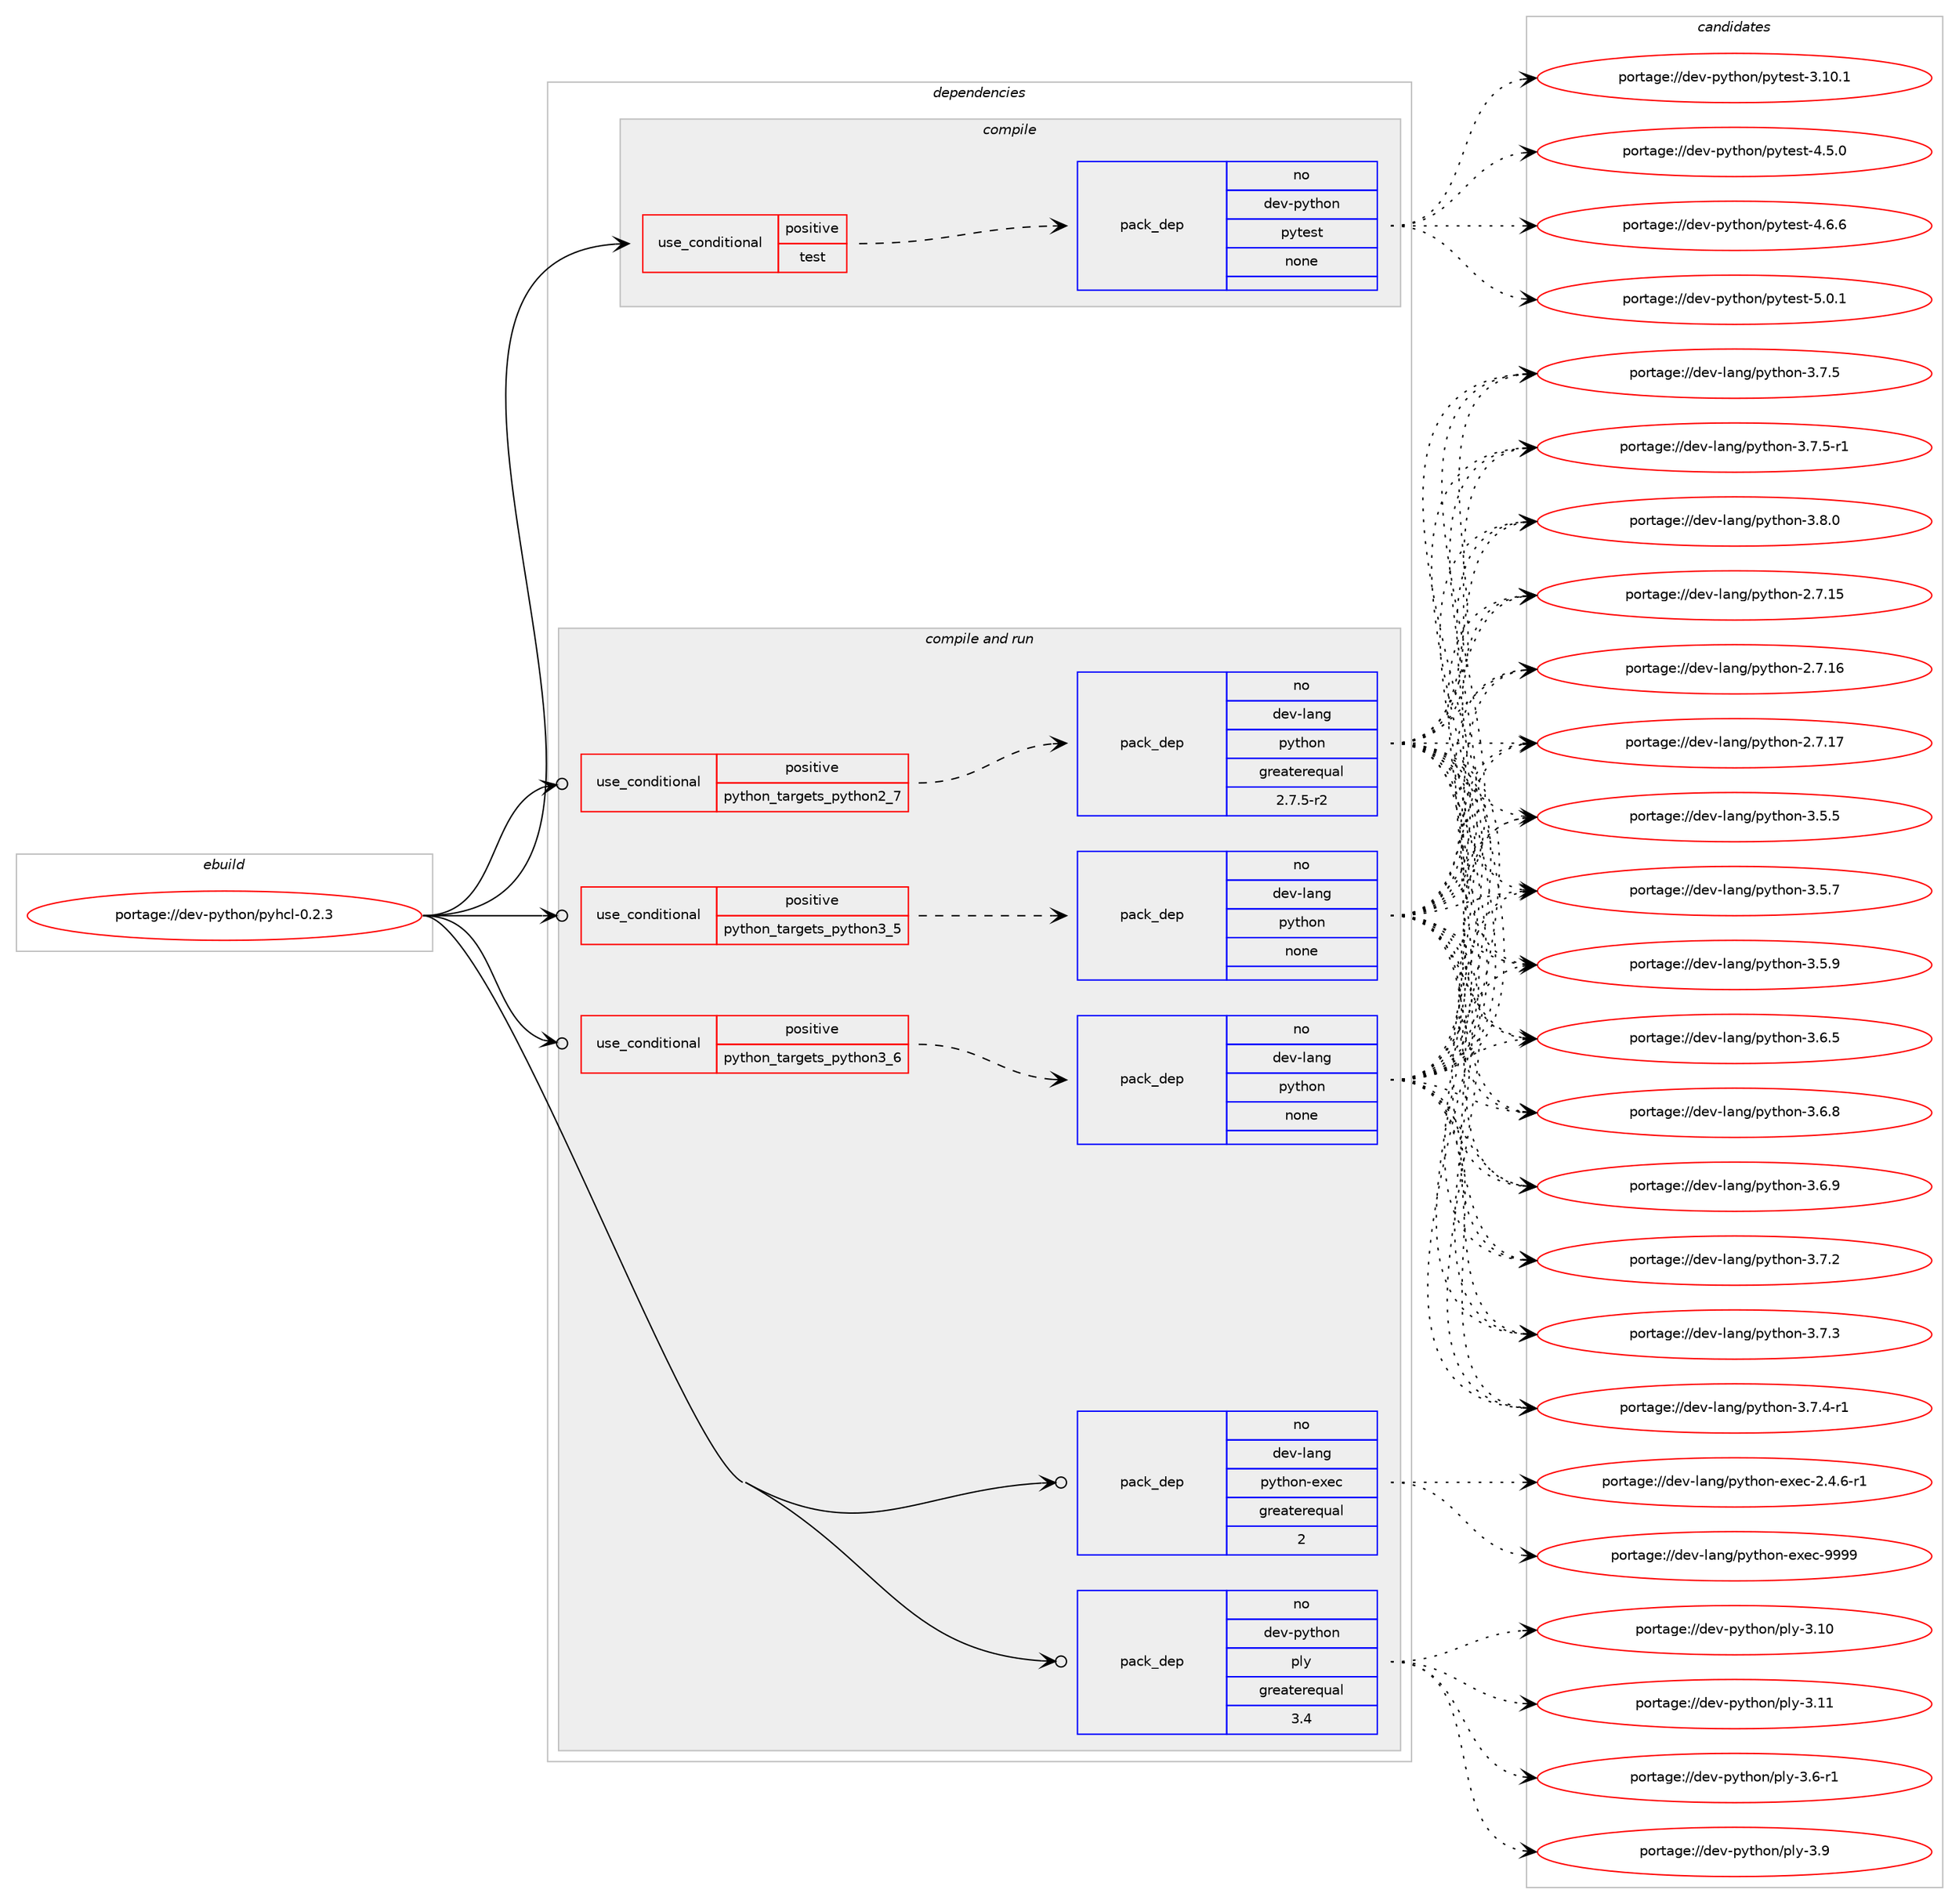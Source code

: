 digraph prolog {

# *************
# Graph options
# *************

newrank=true;
concentrate=true;
compound=true;
graph [rankdir=LR,fontname=Helvetica,fontsize=10,ranksep=1.5];#, ranksep=2.5, nodesep=0.2];
edge  [arrowhead=vee];
node  [fontname=Helvetica,fontsize=10];

# **********
# The ebuild
# **********

subgraph cluster_leftcol {
color=gray;
rank=same;
label=<<i>ebuild</i>>;
id [label="portage://dev-python/pyhcl-0.2.3", color=red, width=4, href="../dev-python/pyhcl-0.2.3.svg"];
}

# ****************
# The dependencies
# ****************

subgraph cluster_midcol {
color=gray;
label=<<i>dependencies</i>>;
subgraph cluster_compile {
fillcolor="#eeeeee";
style=filled;
label=<<i>compile</i>>;
subgraph cond35361 {
dependency161412 [label=<<TABLE BORDER="0" CELLBORDER="1" CELLSPACING="0" CELLPADDING="4"><TR><TD ROWSPAN="3" CELLPADDING="10">use_conditional</TD></TR><TR><TD>positive</TD></TR><TR><TD>test</TD></TR></TABLE>>, shape=none, color=red];
subgraph pack122684 {
dependency161413 [label=<<TABLE BORDER="0" CELLBORDER="1" CELLSPACING="0" CELLPADDING="4" WIDTH="220"><TR><TD ROWSPAN="6" CELLPADDING="30">pack_dep</TD></TR><TR><TD WIDTH="110">no</TD></TR><TR><TD>dev-python</TD></TR><TR><TD>pytest</TD></TR><TR><TD>none</TD></TR><TR><TD></TD></TR></TABLE>>, shape=none, color=blue];
}
dependency161412:e -> dependency161413:w [weight=20,style="dashed",arrowhead="vee"];
}
id:e -> dependency161412:w [weight=20,style="solid",arrowhead="vee"];
}
subgraph cluster_compileandrun {
fillcolor="#eeeeee";
style=filled;
label=<<i>compile and run</i>>;
subgraph cond35362 {
dependency161414 [label=<<TABLE BORDER="0" CELLBORDER="1" CELLSPACING="0" CELLPADDING="4"><TR><TD ROWSPAN="3" CELLPADDING="10">use_conditional</TD></TR><TR><TD>positive</TD></TR><TR><TD>python_targets_python2_7</TD></TR></TABLE>>, shape=none, color=red];
subgraph pack122685 {
dependency161415 [label=<<TABLE BORDER="0" CELLBORDER="1" CELLSPACING="0" CELLPADDING="4" WIDTH="220"><TR><TD ROWSPAN="6" CELLPADDING="30">pack_dep</TD></TR><TR><TD WIDTH="110">no</TD></TR><TR><TD>dev-lang</TD></TR><TR><TD>python</TD></TR><TR><TD>greaterequal</TD></TR><TR><TD>2.7.5-r2</TD></TR></TABLE>>, shape=none, color=blue];
}
dependency161414:e -> dependency161415:w [weight=20,style="dashed",arrowhead="vee"];
}
id:e -> dependency161414:w [weight=20,style="solid",arrowhead="odotvee"];
subgraph cond35363 {
dependency161416 [label=<<TABLE BORDER="0" CELLBORDER="1" CELLSPACING="0" CELLPADDING="4"><TR><TD ROWSPAN="3" CELLPADDING="10">use_conditional</TD></TR><TR><TD>positive</TD></TR><TR><TD>python_targets_python3_5</TD></TR></TABLE>>, shape=none, color=red];
subgraph pack122686 {
dependency161417 [label=<<TABLE BORDER="0" CELLBORDER="1" CELLSPACING="0" CELLPADDING="4" WIDTH="220"><TR><TD ROWSPAN="6" CELLPADDING="30">pack_dep</TD></TR><TR><TD WIDTH="110">no</TD></TR><TR><TD>dev-lang</TD></TR><TR><TD>python</TD></TR><TR><TD>none</TD></TR><TR><TD></TD></TR></TABLE>>, shape=none, color=blue];
}
dependency161416:e -> dependency161417:w [weight=20,style="dashed",arrowhead="vee"];
}
id:e -> dependency161416:w [weight=20,style="solid",arrowhead="odotvee"];
subgraph cond35364 {
dependency161418 [label=<<TABLE BORDER="0" CELLBORDER="1" CELLSPACING="0" CELLPADDING="4"><TR><TD ROWSPAN="3" CELLPADDING="10">use_conditional</TD></TR><TR><TD>positive</TD></TR><TR><TD>python_targets_python3_6</TD></TR></TABLE>>, shape=none, color=red];
subgraph pack122687 {
dependency161419 [label=<<TABLE BORDER="0" CELLBORDER="1" CELLSPACING="0" CELLPADDING="4" WIDTH="220"><TR><TD ROWSPAN="6" CELLPADDING="30">pack_dep</TD></TR><TR><TD WIDTH="110">no</TD></TR><TR><TD>dev-lang</TD></TR><TR><TD>python</TD></TR><TR><TD>none</TD></TR><TR><TD></TD></TR></TABLE>>, shape=none, color=blue];
}
dependency161418:e -> dependency161419:w [weight=20,style="dashed",arrowhead="vee"];
}
id:e -> dependency161418:w [weight=20,style="solid",arrowhead="odotvee"];
subgraph pack122688 {
dependency161420 [label=<<TABLE BORDER="0" CELLBORDER="1" CELLSPACING="0" CELLPADDING="4" WIDTH="220"><TR><TD ROWSPAN="6" CELLPADDING="30">pack_dep</TD></TR><TR><TD WIDTH="110">no</TD></TR><TR><TD>dev-lang</TD></TR><TR><TD>python-exec</TD></TR><TR><TD>greaterequal</TD></TR><TR><TD>2</TD></TR></TABLE>>, shape=none, color=blue];
}
id:e -> dependency161420:w [weight=20,style="solid",arrowhead="odotvee"];
subgraph pack122689 {
dependency161421 [label=<<TABLE BORDER="0" CELLBORDER="1" CELLSPACING="0" CELLPADDING="4" WIDTH="220"><TR><TD ROWSPAN="6" CELLPADDING="30">pack_dep</TD></TR><TR><TD WIDTH="110">no</TD></TR><TR><TD>dev-python</TD></TR><TR><TD>ply</TD></TR><TR><TD>greaterequal</TD></TR><TR><TD>3.4</TD></TR></TABLE>>, shape=none, color=blue];
}
id:e -> dependency161421:w [weight=20,style="solid",arrowhead="odotvee"];
}
subgraph cluster_run {
fillcolor="#eeeeee";
style=filled;
label=<<i>run</i>>;
}
}

# **************
# The candidates
# **************

subgraph cluster_choices {
rank=same;
color=gray;
label=<<i>candidates</i>>;

subgraph choice122684 {
color=black;
nodesep=1;
choiceportage100101118451121211161041111104711212111610111511645514649484649 [label="portage://dev-python/pytest-3.10.1", color=red, width=4,href="../dev-python/pytest-3.10.1.svg"];
choiceportage1001011184511212111610411111047112121116101115116455246534648 [label="portage://dev-python/pytest-4.5.0", color=red, width=4,href="../dev-python/pytest-4.5.0.svg"];
choiceportage1001011184511212111610411111047112121116101115116455246544654 [label="portage://dev-python/pytest-4.6.6", color=red, width=4,href="../dev-python/pytest-4.6.6.svg"];
choiceportage1001011184511212111610411111047112121116101115116455346484649 [label="portage://dev-python/pytest-5.0.1", color=red, width=4,href="../dev-python/pytest-5.0.1.svg"];
dependency161413:e -> choiceportage100101118451121211161041111104711212111610111511645514649484649:w [style=dotted,weight="100"];
dependency161413:e -> choiceportage1001011184511212111610411111047112121116101115116455246534648:w [style=dotted,weight="100"];
dependency161413:e -> choiceportage1001011184511212111610411111047112121116101115116455246544654:w [style=dotted,weight="100"];
dependency161413:e -> choiceportage1001011184511212111610411111047112121116101115116455346484649:w [style=dotted,weight="100"];
}
subgraph choice122685 {
color=black;
nodesep=1;
choiceportage10010111845108971101034711212111610411111045504655464953 [label="portage://dev-lang/python-2.7.15", color=red, width=4,href="../dev-lang/python-2.7.15.svg"];
choiceportage10010111845108971101034711212111610411111045504655464954 [label="portage://dev-lang/python-2.7.16", color=red, width=4,href="../dev-lang/python-2.7.16.svg"];
choiceportage10010111845108971101034711212111610411111045504655464955 [label="portage://dev-lang/python-2.7.17", color=red, width=4,href="../dev-lang/python-2.7.17.svg"];
choiceportage100101118451089711010347112121116104111110455146534653 [label="portage://dev-lang/python-3.5.5", color=red, width=4,href="../dev-lang/python-3.5.5.svg"];
choiceportage100101118451089711010347112121116104111110455146534655 [label="portage://dev-lang/python-3.5.7", color=red, width=4,href="../dev-lang/python-3.5.7.svg"];
choiceportage100101118451089711010347112121116104111110455146534657 [label="portage://dev-lang/python-3.5.9", color=red, width=4,href="../dev-lang/python-3.5.9.svg"];
choiceportage100101118451089711010347112121116104111110455146544653 [label="portage://dev-lang/python-3.6.5", color=red, width=4,href="../dev-lang/python-3.6.5.svg"];
choiceportage100101118451089711010347112121116104111110455146544656 [label="portage://dev-lang/python-3.6.8", color=red, width=4,href="../dev-lang/python-3.6.8.svg"];
choiceportage100101118451089711010347112121116104111110455146544657 [label="portage://dev-lang/python-3.6.9", color=red, width=4,href="../dev-lang/python-3.6.9.svg"];
choiceportage100101118451089711010347112121116104111110455146554650 [label="portage://dev-lang/python-3.7.2", color=red, width=4,href="../dev-lang/python-3.7.2.svg"];
choiceportage100101118451089711010347112121116104111110455146554651 [label="portage://dev-lang/python-3.7.3", color=red, width=4,href="../dev-lang/python-3.7.3.svg"];
choiceportage1001011184510897110103471121211161041111104551465546524511449 [label="portage://dev-lang/python-3.7.4-r1", color=red, width=4,href="../dev-lang/python-3.7.4-r1.svg"];
choiceportage100101118451089711010347112121116104111110455146554653 [label="portage://dev-lang/python-3.7.5", color=red, width=4,href="../dev-lang/python-3.7.5.svg"];
choiceportage1001011184510897110103471121211161041111104551465546534511449 [label="portage://dev-lang/python-3.7.5-r1", color=red, width=4,href="../dev-lang/python-3.7.5-r1.svg"];
choiceportage100101118451089711010347112121116104111110455146564648 [label="portage://dev-lang/python-3.8.0", color=red, width=4,href="../dev-lang/python-3.8.0.svg"];
dependency161415:e -> choiceportage10010111845108971101034711212111610411111045504655464953:w [style=dotted,weight="100"];
dependency161415:e -> choiceportage10010111845108971101034711212111610411111045504655464954:w [style=dotted,weight="100"];
dependency161415:e -> choiceportage10010111845108971101034711212111610411111045504655464955:w [style=dotted,weight="100"];
dependency161415:e -> choiceportage100101118451089711010347112121116104111110455146534653:w [style=dotted,weight="100"];
dependency161415:e -> choiceportage100101118451089711010347112121116104111110455146534655:w [style=dotted,weight="100"];
dependency161415:e -> choiceportage100101118451089711010347112121116104111110455146534657:w [style=dotted,weight="100"];
dependency161415:e -> choiceportage100101118451089711010347112121116104111110455146544653:w [style=dotted,weight="100"];
dependency161415:e -> choiceportage100101118451089711010347112121116104111110455146544656:w [style=dotted,weight="100"];
dependency161415:e -> choiceportage100101118451089711010347112121116104111110455146544657:w [style=dotted,weight="100"];
dependency161415:e -> choiceportage100101118451089711010347112121116104111110455146554650:w [style=dotted,weight="100"];
dependency161415:e -> choiceportage100101118451089711010347112121116104111110455146554651:w [style=dotted,weight="100"];
dependency161415:e -> choiceportage1001011184510897110103471121211161041111104551465546524511449:w [style=dotted,weight="100"];
dependency161415:e -> choiceportage100101118451089711010347112121116104111110455146554653:w [style=dotted,weight="100"];
dependency161415:e -> choiceportage1001011184510897110103471121211161041111104551465546534511449:w [style=dotted,weight="100"];
dependency161415:e -> choiceportage100101118451089711010347112121116104111110455146564648:w [style=dotted,weight="100"];
}
subgraph choice122686 {
color=black;
nodesep=1;
choiceportage10010111845108971101034711212111610411111045504655464953 [label="portage://dev-lang/python-2.7.15", color=red, width=4,href="../dev-lang/python-2.7.15.svg"];
choiceportage10010111845108971101034711212111610411111045504655464954 [label="portage://dev-lang/python-2.7.16", color=red, width=4,href="../dev-lang/python-2.7.16.svg"];
choiceportage10010111845108971101034711212111610411111045504655464955 [label="portage://dev-lang/python-2.7.17", color=red, width=4,href="../dev-lang/python-2.7.17.svg"];
choiceportage100101118451089711010347112121116104111110455146534653 [label="portage://dev-lang/python-3.5.5", color=red, width=4,href="../dev-lang/python-3.5.5.svg"];
choiceportage100101118451089711010347112121116104111110455146534655 [label="portage://dev-lang/python-3.5.7", color=red, width=4,href="../dev-lang/python-3.5.7.svg"];
choiceportage100101118451089711010347112121116104111110455146534657 [label="portage://dev-lang/python-3.5.9", color=red, width=4,href="../dev-lang/python-3.5.9.svg"];
choiceportage100101118451089711010347112121116104111110455146544653 [label="portage://dev-lang/python-3.6.5", color=red, width=4,href="../dev-lang/python-3.6.5.svg"];
choiceportage100101118451089711010347112121116104111110455146544656 [label="portage://dev-lang/python-3.6.8", color=red, width=4,href="../dev-lang/python-3.6.8.svg"];
choiceportage100101118451089711010347112121116104111110455146544657 [label="portage://dev-lang/python-3.6.9", color=red, width=4,href="../dev-lang/python-3.6.9.svg"];
choiceportage100101118451089711010347112121116104111110455146554650 [label="portage://dev-lang/python-3.7.2", color=red, width=4,href="../dev-lang/python-3.7.2.svg"];
choiceportage100101118451089711010347112121116104111110455146554651 [label="portage://dev-lang/python-3.7.3", color=red, width=4,href="../dev-lang/python-3.7.3.svg"];
choiceportage1001011184510897110103471121211161041111104551465546524511449 [label="portage://dev-lang/python-3.7.4-r1", color=red, width=4,href="../dev-lang/python-3.7.4-r1.svg"];
choiceportage100101118451089711010347112121116104111110455146554653 [label="portage://dev-lang/python-3.7.5", color=red, width=4,href="../dev-lang/python-3.7.5.svg"];
choiceportage1001011184510897110103471121211161041111104551465546534511449 [label="portage://dev-lang/python-3.7.5-r1", color=red, width=4,href="../dev-lang/python-3.7.5-r1.svg"];
choiceportage100101118451089711010347112121116104111110455146564648 [label="portage://dev-lang/python-3.8.0", color=red, width=4,href="../dev-lang/python-3.8.0.svg"];
dependency161417:e -> choiceportage10010111845108971101034711212111610411111045504655464953:w [style=dotted,weight="100"];
dependency161417:e -> choiceportage10010111845108971101034711212111610411111045504655464954:w [style=dotted,weight="100"];
dependency161417:e -> choiceportage10010111845108971101034711212111610411111045504655464955:w [style=dotted,weight="100"];
dependency161417:e -> choiceportage100101118451089711010347112121116104111110455146534653:w [style=dotted,weight="100"];
dependency161417:e -> choiceportage100101118451089711010347112121116104111110455146534655:w [style=dotted,weight="100"];
dependency161417:e -> choiceportage100101118451089711010347112121116104111110455146534657:w [style=dotted,weight="100"];
dependency161417:e -> choiceportage100101118451089711010347112121116104111110455146544653:w [style=dotted,weight="100"];
dependency161417:e -> choiceportage100101118451089711010347112121116104111110455146544656:w [style=dotted,weight="100"];
dependency161417:e -> choiceportage100101118451089711010347112121116104111110455146544657:w [style=dotted,weight="100"];
dependency161417:e -> choiceportage100101118451089711010347112121116104111110455146554650:w [style=dotted,weight="100"];
dependency161417:e -> choiceportage100101118451089711010347112121116104111110455146554651:w [style=dotted,weight="100"];
dependency161417:e -> choiceportage1001011184510897110103471121211161041111104551465546524511449:w [style=dotted,weight="100"];
dependency161417:e -> choiceportage100101118451089711010347112121116104111110455146554653:w [style=dotted,weight="100"];
dependency161417:e -> choiceportage1001011184510897110103471121211161041111104551465546534511449:w [style=dotted,weight="100"];
dependency161417:e -> choiceportage100101118451089711010347112121116104111110455146564648:w [style=dotted,weight="100"];
}
subgraph choice122687 {
color=black;
nodesep=1;
choiceportage10010111845108971101034711212111610411111045504655464953 [label="portage://dev-lang/python-2.7.15", color=red, width=4,href="../dev-lang/python-2.7.15.svg"];
choiceportage10010111845108971101034711212111610411111045504655464954 [label="portage://dev-lang/python-2.7.16", color=red, width=4,href="../dev-lang/python-2.7.16.svg"];
choiceportage10010111845108971101034711212111610411111045504655464955 [label="portage://dev-lang/python-2.7.17", color=red, width=4,href="../dev-lang/python-2.7.17.svg"];
choiceportage100101118451089711010347112121116104111110455146534653 [label="portage://dev-lang/python-3.5.5", color=red, width=4,href="../dev-lang/python-3.5.5.svg"];
choiceportage100101118451089711010347112121116104111110455146534655 [label="portage://dev-lang/python-3.5.7", color=red, width=4,href="../dev-lang/python-3.5.7.svg"];
choiceportage100101118451089711010347112121116104111110455146534657 [label="portage://dev-lang/python-3.5.9", color=red, width=4,href="../dev-lang/python-3.5.9.svg"];
choiceportage100101118451089711010347112121116104111110455146544653 [label="portage://dev-lang/python-3.6.5", color=red, width=4,href="../dev-lang/python-3.6.5.svg"];
choiceportage100101118451089711010347112121116104111110455146544656 [label="portage://dev-lang/python-3.6.8", color=red, width=4,href="../dev-lang/python-3.6.8.svg"];
choiceportage100101118451089711010347112121116104111110455146544657 [label="portage://dev-lang/python-3.6.9", color=red, width=4,href="../dev-lang/python-3.6.9.svg"];
choiceportage100101118451089711010347112121116104111110455146554650 [label="portage://dev-lang/python-3.7.2", color=red, width=4,href="../dev-lang/python-3.7.2.svg"];
choiceportage100101118451089711010347112121116104111110455146554651 [label="portage://dev-lang/python-3.7.3", color=red, width=4,href="../dev-lang/python-3.7.3.svg"];
choiceportage1001011184510897110103471121211161041111104551465546524511449 [label="portage://dev-lang/python-3.7.4-r1", color=red, width=4,href="../dev-lang/python-3.7.4-r1.svg"];
choiceportage100101118451089711010347112121116104111110455146554653 [label="portage://dev-lang/python-3.7.5", color=red, width=4,href="../dev-lang/python-3.7.5.svg"];
choiceportage1001011184510897110103471121211161041111104551465546534511449 [label="portage://dev-lang/python-3.7.5-r1", color=red, width=4,href="../dev-lang/python-3.7.5-r1.svg"];
choiceportage100101118451089711010347112121116104111110455146564648 [label="portage://dev-lang/python-3.8.0", color=red, width=4,href="../dev-lang/python-3.8.0.svg"];
dependency161419:e -> choiceportage10010111845108971101034711212111610411111045504655464953:w [style=dotted,weight="100"];
dependency161419:e -> choiceportage10010111845108971101034711212111610411111045504655464954:w [style=dotted,weight="100"];
dependency161419:e -> choiceportage10010111845108971101034711212111610411111045504655464955:w [style=dotted,weight="100"];
dependency161419:e -> choiceportage100101118451089711010347112121116104111110455146534653:w [style=dotted,weight="100"];
dependency161419:e -> choiceportage100101118451089711010347112121116104111110455146534655:w [style=dotted,weight="100"];
dependency161419:e -> choiceportage100101118451089711010347112121116104111110455146534657:w [style=dotted,weight="100"];
dependency161419:e -> choiceportage100101118451089711010347112121116104111110455146544653:w [style=dotted,weight="100"];
dependency161419:e -> choiceportage100101118451089711010347112121116104111110455146544656:w [style=dotted,weight="100"];
dependency161419:e -> choiceportage100101118451089711010347112121116104111110455146544657:w [style=dotted,weight="100"];
dependency161419:e -> choiceportage100101118451089711010347112121116104111110455146554650:w [style=dotted,weight="100"];
dependency161419:e -> choiceportage100101118451089711010347112121116104111110455146554651:w [style=dotted,weight="100"];
dependency161419:e -> choiceportage1001011184510897110103471121211161041111104551465546524511449:w [style=dotted,weight="100"];
dependency161419:e -> choiceportage100101118451089711010347112121116104111110455146554653:w [style=dotted,weight="100"];
dependency161419:e -> choiceportage1001011184510897110103471121211161041111104551465546534511449:w [style=dotted,weight="100"];
dependency161419:e -> choiceportage100101118451089711010347112121116104111110455146564648:w [style=dotted,weight="100"];
}
subgraph choice122688 {
color=black;
nodesep=1;
choiceportage10010111845108971101034711212111610411111045101120101994550465246544511449 [label="portage://dev-lang/python-exec-2.4.6-r1", color=red, width=4,href="../dev-lang/python-exec-2.4.6-r1.svg"];
choiceportage10010111845108971101034711212111610411111045101120101994557575757 [label="portage://dev-lang/python-exec-9999", color=red, width=4,href="../dev-lang/python-exec-9999.svg"];
dependency161420:e -> choiceportage10010111845108971101034711212111610411111045101120101994550465246544511449:w [style=dotted,weight="100"];
dependency161420:e -> choiceportage10010111845108971101034711212111610411111045101120101994557575757:w [style=dotted,weight="100"];
}
subgraph choice122689 {
color=black;
nodesep=1;
choiceportage10010111845112121116104111110471121081214551464948 [label="portage://dev-python/ply-3.10", color=red, width=4,href="../dev-python/ply-3.10.svg"];
choiceportage10010111845112121116104111110471121081214551464949 [label="portage://dev-python/ply-3.11", color=red, width=4,href="../dev-python/ply-3.11.svg"];
choiceportage1001011184511212111610411111047112108121455146544511449 [label="portage://dev-python/ply-3.6-r1", color=red, width=4,href="../dev-python/ply-3.6-r1.svg"];
choiceportage100101118451121211161041111104711210812145514657 [label="portage://dev-python/ply-3.9", color=red, width=4,href="../dev-python/ply-3.9.svg"];
dependency161421:e -> choiceportage10010111845112121116104111110471121081214551464948:w [style=dotted,weight="100"];
dependency161421:e -> choiceportage10010111845112121116104111110471121081214551464949:w [style=dotted,weight="100"];
dependency161421:e -> choiceportage1001011184511212111610411111047112108121455146544511449:w [style=dotted,weight="100"];
dependency161421:e -> choiceportage100101118451121211161041111104711210812145514657:w [style=dotted,weight="100"];
}
}

}
